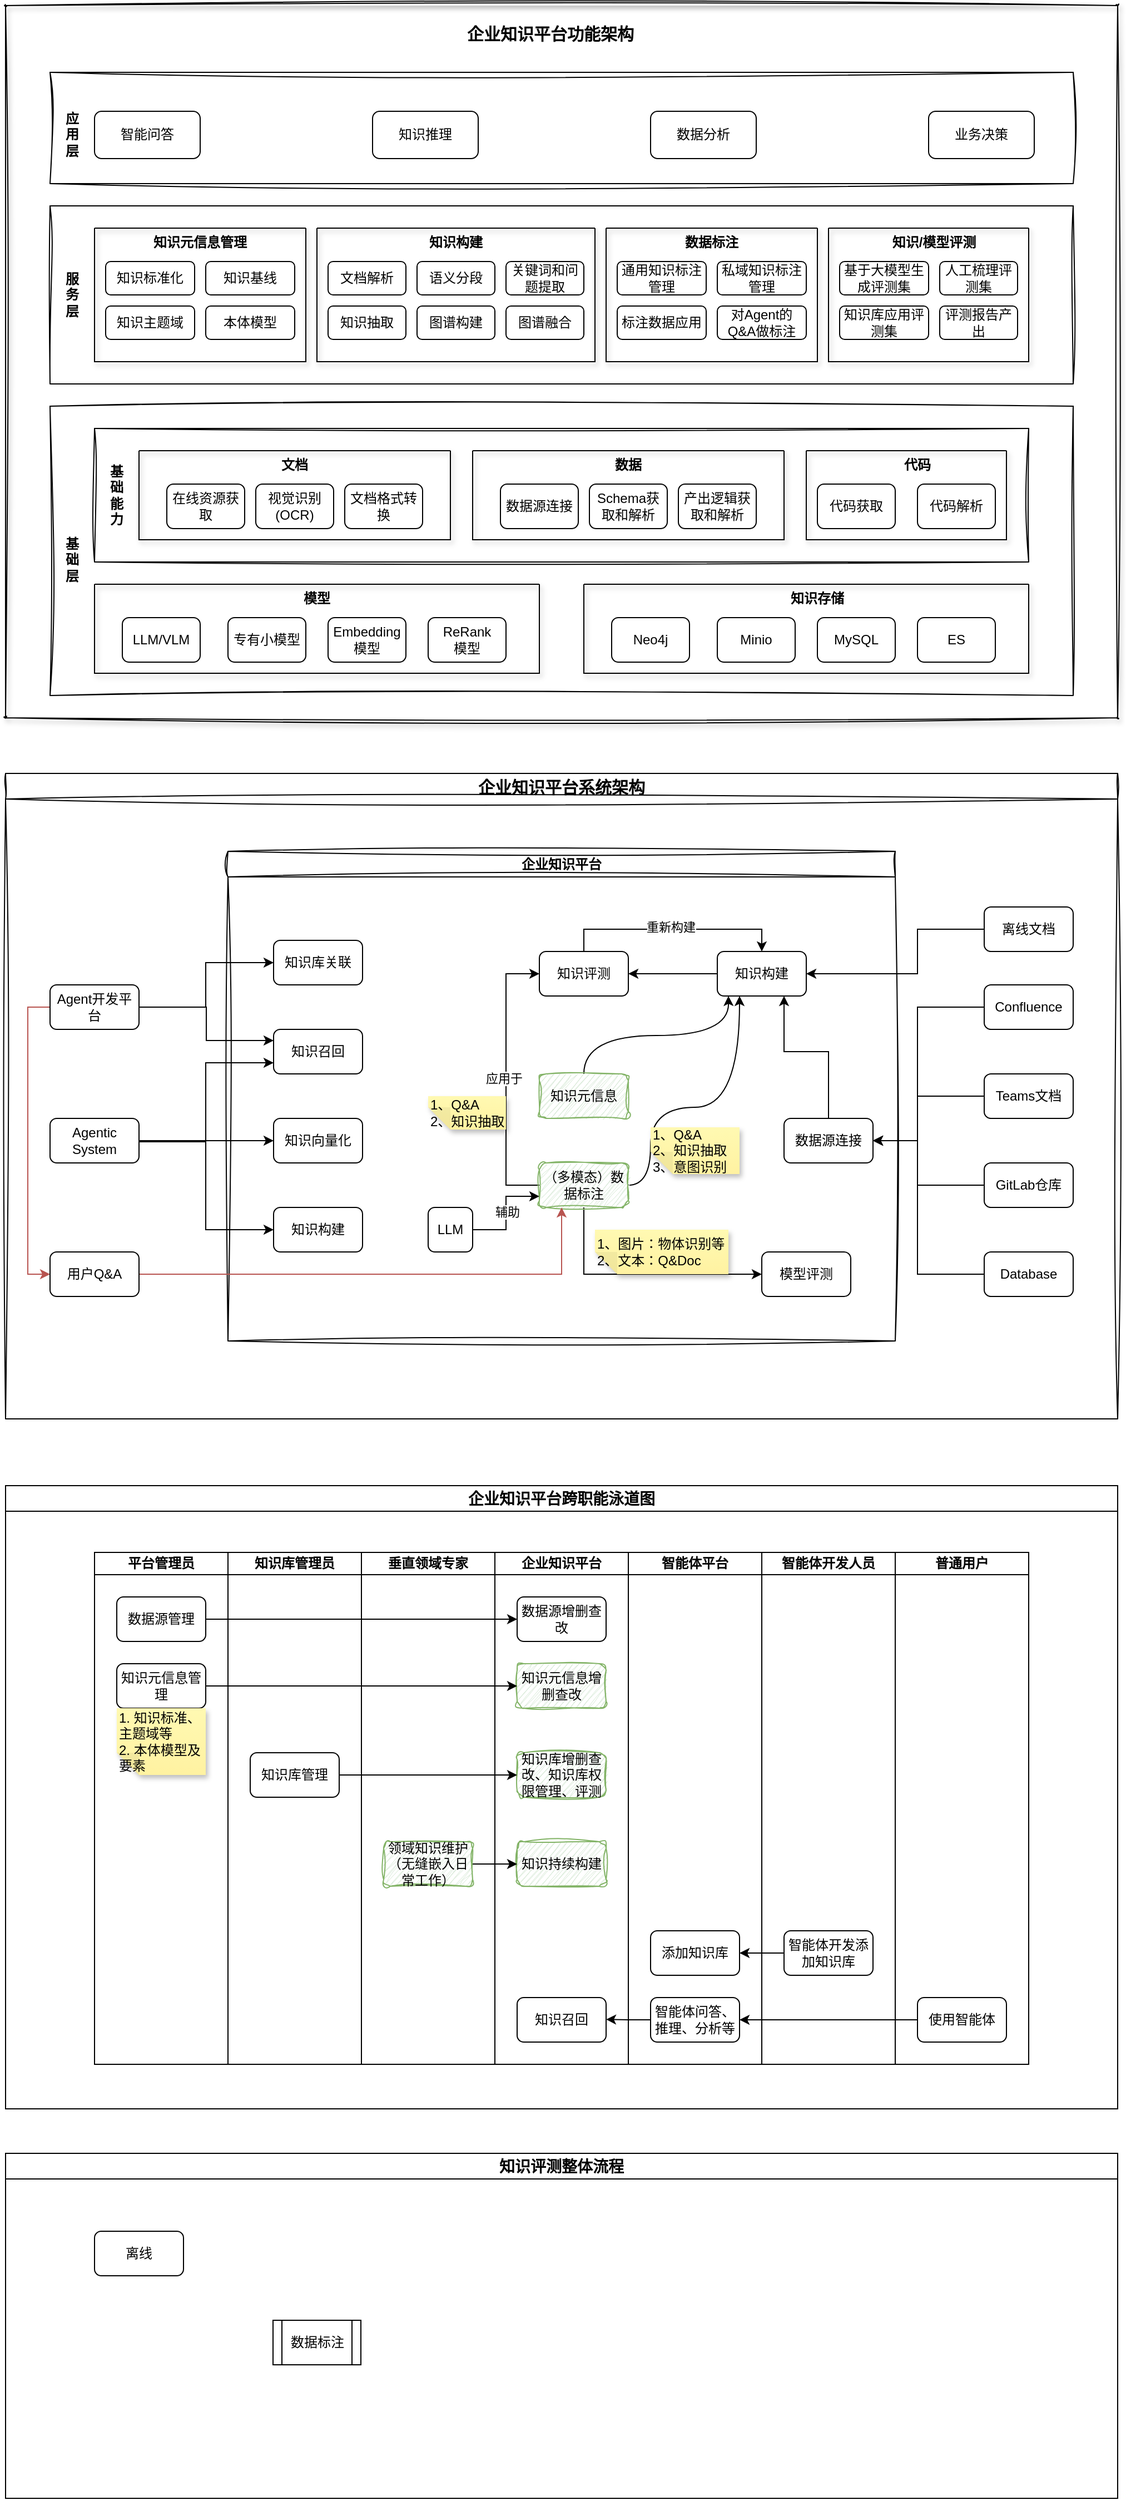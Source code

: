 <mxfile version="27.1.4" pages="2">
  <diagram name="平台整体设计" id="MxCnz9sl3STO58roB_Hc">
    <mxGraphModel dx="1426" dy="743" grid="1" gridSize="10" guides="1" tooltips="1" connect="1" arrows="1" fold="1" page="1" pageScale="1" pageWidth="1654" pageHeight="2336" math="0" shadow="0">
      <root>
        <mxCell id="0" />
        <mxCell id="1" parent="0" />
        <mxCell id="lvNZ2ctILBnJvPrkH7Vi-1" value="" style="swimlane;startSize=0;rounded=1;glass=0;sketch=1;curveFitting=1;jiggle=2;shadow=1;swimlaneLine=1;" parent="1" vertex="1">
          <mxGeometry x="160" y="80" width="1000" height="640" as="geometry">
            <mxRectangle x="160" y="80" width="50" height="40" as="alternateBounds" />
          </mxGeometry>
        </mxCell>
        <mxCell id="lvNZ2ctILBnJvPrkH7Vi-3" value="" style="swimlane;startSize=0;glass=0;shadow=0;sketch=1;curveFitting=1;jiggle=2;" parent="lvNZ2ctILBnJvPrkH7Vi-1" vertex="1">
          <mxGeometry x="40" y="360" width="920" height="260" as="geometry">
            <mxRectangle x="40" y="360" width="50" height="40" as="alternateBounds" />
          </mxGeometry>
        </mxCell>
        <mxCell id="lvNZ2ctILBnJvPrkH7Vi-5" value="" style="swimlane;startSize=0;shadow=1;" parent="lvNZ2ctILBnJvPrkH7Vi-3" vertex="1">
          <mxGeometry x="40" y="160" width="400" height="80" as="geometry" />
        </mxCell>
        <mxCell id="lvNZ2ctILBnJvPrkH7Vi-6" value="LLM/VLM" style="rounded=1;whiteSpace=wrap;html=1;" parent="lvNZ2ctILBnJvPrkH7Vi-5" vertex="1">
          <mxGeometry x="25" y="30" width="70" height="40" as="geometry" />
        </mxCell>
        <mxCell id="lvNZ2ctILBnJvPrkH7Vi-7" value="Embedding模型" style="rounded=1;whiteSpace=wrap;html=1;" parent="lvNZ2ctILBnJvPrkH7Vi-5" vertex="1">
          <mxGeometry x="210" y="30" width="70" height="40" as="geometry" />
        </mxCell>
        <mxCell id="lvNZ2ctILBnJvPrkH7Vi-8" value="ReRank&lt;div&gt;模型&lt;/div&gt;" style="rounded=1;whiteSpace=wrap;html=1;" parent="lvNZ2ctILBnJvPrkH7Vi-5" vertex="1">
          <mxGeometry x="300" y="30" width="70" height="40" as="geometry" />
        </mxCell>
        <mxCell id="lvNZ2ctILBnJvPrkH7Vi-9" value="&lt;b&gt;模型&lt;/b&gt;" style="text;html=1;align=center;verticalAlign=middle;whiteSpace=wrap;rounded=0;" parent="lvNZ2ctILBnJvPrkH7Vi-5" vertex="1">
          <mxGeometry x="185" width="30" height="25" as="geometry" />
        </mxCell>
        <mxCell id="ar-m9gx7rpn5IQMBwHjH-89" value="专有小模型" style="rounded=1;whiteSpace=wrap;html=1;" parent="lvNZ2ctILBnJvPrkH7Vi-5" vertex="1">
          <mxGeometry x="120" y="30" width="70" height="40" as="geometry" />
        </mxCell>
        <mxCell id="lvNZ2ctILBnJvPrkH7Vi-15" value="" style="swimlane;startSize=0;shadow=1;rounded=0;glass=0;swimlaneLine=1;" parent="lvNZ2ctILBnJvPrkH7Vi-3" vertex="1">
          <mxGeometry x="480" y="160" width="400" height="80" as="geometry" />
        </mxCell>
        <mxCell id="lvNZ2ctILBnJvPrkH7Vi-16" value="Neo4j" style="rounded=1;whiteSpace=wrap;html=1;" parent="lvNZ2ctILBnJvPrkH7Vi-15" vertex="1">
          <mxGeometry x="25" y="30" width="70" height="40" as="geometry" />
        </mxCell>
        <mxCell id="lvNZ2ctILBnJvPrkH7Vi-17" value="MySQL" style="rounded=1;whiteSpace=wrap;html=1;" parent="lvNZ2ctILBnJvPrkH7Vi-15" vertex="1">
          <mxGeometry x="210" y="30" width="70" height="40" as="geometry" />
        </mxCell>
        <mxCell id="lvNZ2ctILBnJvPrkH7Vi-18" value="ES" style="rounded=1;whiteSpace=wrap;html=1;" parent="lvNZ2ctILBnJvPrkH7Vi-15" vertex="1">
          <mxGeometry x="300" y="30" width="70" height="40" as="geometry" />
        </mxCell>
        <mxCell id="lvNZ2ctILBnJvPrkH7Vi-19" value="&lt;b&gt;知识存储&lt;/b&gt;" style="text;html=1;align=center;verticalAlign=middle;whiteSpace=wrap;rounded=0;" parent="lvNZ2ctILBnJvPrkH7Vi-15" vertex="1">
          <mxGeometry x="170" width="80" height="25" as="geometry" />
        </mxCell>
        <mxCell id="ar-m9gx7rpn5IQMBwHjH-90" value="Minio" style="rounded=1;whiteSpace=wrap;html=1;" parent="lvNZ2ctILBnJvPrkH7Vi-15" vertex="1">
          <mxGeometry x="120" y="30" width="70" height="40" as="geometry" />
        </mxCell>
        <mxCell id="lvNZ2ctILBnJvPrkH7Vi-20" value="" style="swimlane;startSize=0;sketch=1;curveFitting=1;jiggle=2;" parent="lvNZ2ctILBnJvPrkH7Vi-3" vertex="1">
          <mxGeometry x="40" y="20" width="840" height="120" as="geometry">
            <mxRectangle x="40" y="20" width="50" height="40" as="alternateBounds" />
          </mxGeometry>
        </mxCell>
        <mxCell id="lvNZ2ctILBnJvPrkH7Vi-24" value="&lt;b&gt;基础能力&lt;/b&gt;" style="text;html=1;align=center;verticalAlign=middle;whiteSpace=wrap;rounded=0;" parent="lvNZ2ctILBnJvPrkH7Vi-20" vertex="1">
          <mxGeometry x="10" y="23.75" width="20" height="72.5" as="geometry" />
        </mxCell>
        <mxCell id="lvNZ2ctILBnJvPrkH7Vi-27" value="" style="swimlane;startSize=0;shadow=1;" parent="lvNZ2ctILBnJvPrkH7Vi-20" vertex="1">
          <mxGeometry x="40" y="20" width="280" height="80" as="geometry" />
        </mxCell>
        <mxCell id="lvNZ2ctILBnJvPrkH7Vi-28" value="在线资源获取" style="rounded=1;whiteSpace=wrap;html=1;" parent="lvNZ2ctILBnJvPrkH7Vi-27" vertex="1">
          <mxGeometry x="25" y="30" width="70" height="40" as="geometry" />
        </mxCell>
        <mxCell id="lvNZ2ctILBnJvPrkH7Vi-29" value="视觉识别(OCR)" style="rounded=1;whiteSpace=wrap;html=1;" parent="lvNZ2ctILBnJvPrkH7Vi-27" vertex="1">
          <mxGeometry x="105" y="30" width="70" height="40" as="geometry" />
        </mxCell>
        <mxCell id="lvNZ2ctILBnJvPrkH7Vi-30" value="文档格式转换" style="rounded=1;whiteSpace=wrap;html=1;" parent="lvNZ2ctILBnJvPrkH7Vi-27" vertex="1">
          <mxGeometry x="185" y="30" width="70" height="40" as="geometry" />
        </mxCell>
        <mxCell id="lvNZ2ctILBnJvPrkH7Vi-31" value="&lt;b&gt;文档&lt;/b&gt;" style="text;html=1;align=center;verticalAlign=middle;whiteSpace=wrap;rounded=0;" parent="lvNZ2ctILBnJvPrkH7Vi-27" vertex="1">
          <mxGeometry x="125" width="30" height="25" as="geometry" />
        </mxCell>
        <mxCell id="lvNZ2ctILBnJvPrkH7Vi-32" value="" style="swimlane;startSize=0;shadow=1;" parent="lvNZ2ctILBnJvPrkH7Vi-20" vertex="1">
          <mxGeometry x="340" y="20" width="280" height="80" as="geometry" />
        </mxCell>
        <mxCell id="lvNZ2ctILBnJvPrkH7Vi-33" value="数据源连接" style="rounded=1;whiteSpace=wrap;html=1;" parent="lvNZ2ctILBnJvPrkH7Vi-32" vertex="1">
          <mxGeometry x="25" y="30" width="70" height="40" as="geometry" />
        </mxCell>
        <mxCell id="lvNZ2ctILBnJvPrkH7Vi-34" value="Schema获取和解析" style="rounded=1;whiteSpace=wrap;html=1;" parent="lvNZ2ctILBnJvPrkH7Vi-32" vertex="1">
          <mxGeometry x="105" y="30" width="70" height="40" as="geometry" />
        </mxCell>
        <mxCell id="lvNZ2ctILBnJvPrkH7Vi-35" value="产出逻辑获取和解析" style="rounded=1;whiteSpace=wrap;html=1;" parent="lvNZ2ctILBnJvPrkH7Vi-32" vertex="1">
          <mxGeometry x="185" y="30" width="70" height="40" as="geometry" />
        </mxCell>
        <mxCell id="lvNZ2ctILBnJvPrkH7Vi-36" value="&lt;b&gt;数据&lt;/b&gt;" style="text;html=1;align=center;verticalAlign=middle;whiteSpace=wrap;rounded=0;" parent="lvNZ2ctILBnJvPrkH7Vi-32" vertex="1">
          <mxGeometry x="125" width="30" height="25" as="geometry" />
        </mxCell>
        <mxCell id="lvNZ2ctILBnJvPrkH7Vi-37" value="" style="swimlane;startSize=0;shadow=1;" parent="lvNZ2ctILBnJvPrkH7Vi-20" vertex="1">
          <mxGeometry x="640" y="20" width="180" height="80" as="geometry">
            <mxRectangle x="340" y="110" width="50" height="40" as="alternateBounds" />
          </mxGeometry>
        </mxCell>
        <mxCell id="lvNZ2ctILBnJvPrkH7Vi-38" value="代码获取" style="rounded=1;whiteSpace=wrap;html=1;" parent="lvNZ2ctILBnJvPrkH7Vi-37" vertex="1">
          <mxGeometry x="10" y="30" width="70" height="40" as="geometry" />
        </mxCell>
        <mxCell id="lvNZ2ctILBnJvPrkH7Vi-39" value="代码解析" style="rounded=1;whiteSpace=wrap;html=1;" parent="lvNZ2ctILBnJvPrkH7Vi-37" vertex="1">
          <mxGeometry x="100" y="30" width="70" height="40" as="geometry" />
        </mxCell>
        <mxCell id="lvNZ2ctILBnJvPrkH7Vi-40" value="&lt;b&gt;代码&lt;/b&gt;" style="text;html=1;align=center;verticalAlign=middle;whiteSpace=wrap;rounded=0;" parent="lvNZ2ctILBnJvPrkH7Vi-37" vertex="1">
          <mxGeometry x="70" width="60" height="25" as="geometry" />
        </mxCell>
        <mxCell id="lvNZ2ctILBnJvPrkH7Vi-4" value="&lt;b&gt;基础层&lt;/b&gt;" style="text;html=1;align=center;verticalAlign=middle;whiteSpace=wrap;rounded=0;" parent="lvNZ2ctILBnJvPrkH7Vi-3" vertex="1">
          <mxGeometry x="10" y="120" width="20" height="35" as="geometry" />
        </mxCell>
        <mxCell id="lvNZ2ctILBnJvPrkH7Vi-41" value="" style="swimlane;startSize=0;sketch=1;curveFitting=1;jiggle=2;" parent="lvNZ2ctILBnJvPrkH7Vi-1" vertex="1">
          <mxGeometry x="40" y="180" width="920" height="160" as="geometry" />
        </mxCell>
        <mxCell id="lvNZ2ctILBnJvPrkH7Vi-42" value="&lt;b&gt;服务层&lt;/b&gt;" style="text;html=1;align=center;verticalAlign=middle;whiteSpace=wrap;rounded=0;" parent="lvNZ2ctILBnJvPrkH7Vi-41" vertex="1">
          <mxGeometry x="10" y="62.5" width="20" height="35" as="geometry" />
        </mxCell>
        <mxCell id="lvNZ2ctILBnJvPrkH7Vi-43" value="" style="swimlane;startSize=0;shadow=1;" parent="lvNZ2ctILBnJvPrkH7Vi-41" vertex="1">
          <mxGeometry x="240" y="20" width="250" height="120" as="geometry" />
        </mxCell>
        <mxCell id="lvNZ2ctILBnJvPrkH7Vi-44" value="文档解析" style="rounded=1;whiteSpace=wrap;html=1;" parent="lvNZ2ctILBnJvPrkH7Vi-43" vertex="1">
          <mxGeometry x="10" y="30" width="70" height="30" as="geometry" />
        </mxCell>
        <mxCell id="lvNZ2ctILBnJvPrkH7Vi-45" value="语义分段" style="rounded=1;whiteSpace=wrap;html=1;" parent="lvNZ2ctILBnJvPrkH7Vi-43" vertex="1">
          <mxGeometry x="90" y="30" width="70" height="30" as="geometry" />
        </mxCell>
        <mxCell id="lvNZ2ctILBnJvPrkH7Vi-46" value="关键词和问题提取" style="rounded=1;whiteSpace=wrap;html=1;" parent="lvNZ2ctILBnJvPrkH7Vi-43" vertex="1">
          <mxGeometry x="170" y="30" width="70" height="30" as="geometry" />
        </mxCell>
        <mxCell id="lvNZ2ctILBnJvPrkH7Vi-47" value="&lt;b&gt;知识构建&lt;/b&gt;" style="text;html=1;align=center;verticalAlign=middle;whiteSpace=wrap;rounded=0;" parent="lvNZ2ctILBnJvPrkH7Vi-43" vertex="1">
          <mxGeometry x="95" width="60" height="25" as="geometry" />
        </mxCell>
        <mxCell id="lvNZ2ctILBnJvPrkH7Vi-54" value="图谱构建" style="rounded=1;whiteSpace=wrap;html=1;" parent="lvNZ2ctILBnJvPrkH7Vi-43" vertex="1">
          <mxGeometry x="90" y="70" width="70" height="30" as="geometry" />
        </mxCell>
        <mxCell id="lvNZ2ctILBnJvPrkH7Vi-55" value="图谱融合" style="rounded=1;whiteSpace=wrap;html=1;" parent="lvNZ2ctILBnJvPrkH7Vi-43" vertex="1">
          <mxGeometry x="170" y="70" width="70" height="30" as="geometry" />
        </mxCell>
        <mxCell id="ar-m9gx7rpn5IQMBwHjH-80" value="知识抽取" style="rounded=1;whiteSpace=wrap;html=1;" parent="lvNZ2ctILBnJvPrkH7Vi-43" vertex="1">
          <mxGeometry x="10" y="70" width="70" height="30" as="geometry" />
        </mxCell>
        <mxCell id="lvNZ2ctILBnJvPrkH7Vi-48" value="" style="swimlane;startSize=0;shadow=1;" parent="lvNZ2ctILBnJvPrkH7Vi-41" vertex="1">
          <mxGeometry x="500" y="20" width="190" height="120" as="geometry" />
        </mxCell>
        <mxCell id="lvNZ2ctILBnJvPrkH7Vi-49" value="通用知识标注管理" style="rounded=1;whiteSpace=wrap;html=1;" parent="lvNZ2ctILBnJvPrkH7Vi-48" vertex="1">
          <mxGeometry x="10" y="30" width="80" height="30" as="geometry" />
        </mxCell>
        <mxCell id="lvNZ2ctILBnJvPrkH7Vi-51" value="私域知识标注管理" style="rounded=1;whiteSpace=wrap;html=1;" parent="lvNZ2ctILBnJvPrkH7Vi-48" vertex="1">
          <mxGeometry x="100" y="30" width="80" height="30" as="geometry" />
        </mxCell>
        <mxCell id="lvNZ2ctILBnJvPrkH7Vi-52" value="&lt;b&gt;数据标注&lt;/b&gt;" style="text;html=1;align=center;verticalAlign=middle;whiteSpace=wrap;rounded=0;" parent="lvNZ2ctILBnJvPrkH7Vi-48" vertex="1">
          <mxGeometry x="65" width="60" height="25" as="geometry" />
        </mxCell>
        <mxCell id="lvNZ2ctILBnJvPrkH7Vi-57" value="标注数据应用" style="rounded=1;whiteSpace=wrap;html=1;" parent="lvNZ2ctILBnJvPrkH7Vi-48" vertex="1">
          <mxGeometry x="10" y="70" width="80" height="30" as="geometry" />
        </mxCell>
        <mxCell id="lvNZ2ctILBnJvPrkH7Vi-58" value="对Agent的Q&amp;amp;A做标注" style="rounded=1;whiteSpace=wrap;html=1;" parent="lvNZ2ctILBnJvPrkH7Vi-48" vertex="1">
          <mxGeometry x="100" y="70" width="80" height="30" as="geometry" />
        </mxCell>
        <mxCell id="ar-m9gx7rpn5IQMBwHjH-81" value="" style="swimlane;startSize=0;shadow=1;" parent="lvNZ2ctILBnJvPrkH7Vi-41" vertex="1">
          <mxGeometry x="40" y="20" width="190" height="120" as="geometry" />
        </mxCell>
        <mxCell id="ar-m9gx7rpn5IQMBwHjH-83" value="知识基线" style="rounded=1;whiteSpace=wrap;html=1;" parent="ar-m9gx7rpn5IQMBwHjH-81" vertex="1">
          <mxGeometry x="100" y="30" width="80" height="30" as="geometry" />
        </mxCell>
        <mxCell id="ar-m9gx7rpn5IQMBwHjH-84" value="&lt;b&gt;知识元信息管理&lt;/b&gt;" style="text;html=1;align=center;verticalAlign=middle;whiteSpace=wrap;rounded=0;" parent="ar-m9gx7rpn5IQMBwHjH-81" vertex="1">
          <mxGeometry x="50" width="90" height="25" as="geometry" />
        </mxCell>
        <mxCell id="ar-m9gx7rpn5IQMBwHjH-86" value="本体模型" style="rounded=1;whiteSpace=wrap;html=1;" parent="ar-m9gx7rpn5IQMBwHjH-81" vertex="1">
          <mxGeometry x="100" y="70" width="80" height="30" as="geometry" />
        </mxCell>
        <mxCell id="ar-m9gx7rpn5IQMBwHjH-87" value="知识标准化" style="rounded=1;whiteSpace=wrap;html=1;" parent="ar-m9gx7rpn5IQMBwHjH-81" vertex="1">
          <mxGeometry x="10" y="30" width="80" height="30" as="geometry" />
        </mxCell>
        <mxCell id="lvNZ2ctILBnJvPrkH7Vi-53" value="知识主题域" style="rounded=1;whiteSpace=wrap;html=1;" parent="ar-m9gx7rpn5IQMBwHjH-81" vertex="1">
          <mxGeometry x="10" y="70" width="80" height="30" as="geometry" />
        </mxCell>
        <mxCell id="iHmT4MNTmdxtMqvMcUac-1" value="" style="swimlane;startSize=0;shadow=1;" parent="lvNZ2ctILBnJvPrkH7Vi-41" vertex="1">
          <mxGeometry x="700" y="20" width="180" height="120" as="geometry" />
        </mxCell>
        <mxCell id="iHmT4MNTmdxtMqvMcUac-2" value="基于大模型生成评测集" style="rounded=1;whiteSpace=wrap;html=1;" parent="iHmT4MNTmdxtMqvMcUac-1" vertex="1">
          <mxGeometry x="10" y="30" width="80" height="30" as="geometry" />
        </mxCell>
        <mxCell id="iHmT4MNTmdxtMqvMcUac-3" value="人工梳理评测集" style="rounded=1;whiteSpace=wrap;html=1;" parent="iHmT4MNTmdxtMqvMcUac-1" vertex="1">
          <mxGeometry x="100" y="30" width="70" height="30" as="geometry" />
        </mxCell>
        <mxCell id="iHmT4MNTmdxtMqvMcUac-4" value="&lt;b&gt;知识/模型评测&lt;/b&gt;" style="text;html=1;align=center;verticalAlign=middle;whiteSpace=wrap;rounded=0;" parent="iHmT4MNTmdxtMqvMcUac-1" vertex="1">
          <mxGeometry x="50" width="90" height="25" as="geometry" />
        </mxCell>
        <mxCell id="iHmT4MNTmdxtMqvMcUac-5" value="知识库应用评测集" style="rounded=1;whiteSpace=wrap;html=1;" parent="iHmT4MNTmdxtMqvMcUac-1" vertex="1">
          <mxGeometry x="10" y="70" width="80" height="30" as="geometry" />
        </mxCell>
        <mxCell id="iHmT4MNTmdxtMqvMcUac-6" value="评测报告产出" style="rounded=1;whiteSpace=wrap;html=1;" parent="iHmT4MNTmdxtMqvMcUac-1" vertex="1">
          <mxGeometry x="100" y="70" width="70" height="30" as="geometry" />
        </mxCell>
        <mxCell id="lvNZ2ctILBnJvPrkH7Vi-59" value="" style="swimlane;startSize=0;sketch=1;curveFitting=1;jiggle=2;" parent="lvNZ2ctILBnJvPrkH7Vi-1" vertex="1">
          <mxGeometry x="40" y="60" width="920" height="100" as="geometry">
            <mxRectangle x="40" y="60" width="50" height="40" as="alternateBounds" />
          </mxGeometry>
        </mxCell>
        <mxCell id="lvNZ2ctILBnJvPrkH7Vi-60" value="&lt;b&gt;应用层&lt;/b&gt;" style="text;html=1;align=center;verticalAlign=middle;whiteSpace=wrap;rounded=0;" parent="lvNZ2ctILBnJvPrkH7Vi-59" vertex="1">
          <mxGeometry x="10" y="38.75" width="20" height="35" as="geometry" />
        </mxCell>
        <mxCell id="lvNZ2ctILBnJvPrkH7Vi-62" value="智能问答" style="rounded=1;whiteSpace=wrap;html=1;" parent="lvNZ2ctILBnJvPrkH7Vi-59" vertex="1">
          <mxGeometry x="40" y="35" width="95" height="42.5" as="geometry" />
        </mxCell>
        <mxCell id="lvNZ2ctILBnJvPrkH7Vi-63" value="知识推理" style="rounded=1;whiteSpace=wrap;html=1;" parent="lvNZ2ctILBnJvPrkH7Vi-59" vertex="1">
          <mxGeometry x="290" y="35" width="95" height="42.5" as="geometry" />
        </mxCell>
        <mxCell id="lvNZ2ctILBnJvPrkH7Vi-64" value="业务决策" style="rounded=1;whiteSpace=wrap;html=1;" parent="lvNZ2ctILBnJvPrkH7Vi-59" vertex="1">
          <mxGeometry x="790" y="35" width="95" height="42.5" as="geometry" />
        </mxCell>
        <mxCell id="ar-m9gx7rpn5IQMBwHjH-91" value="数据分析" style="rounded=1;whiteSpace=wrap;html=1;" parent="lvNZ2ctILBnJvPrkH7Vi-59" vertex="1">
          <mxGeometry x="540" y="35" width="95" height="42.5" as="geometry" />
        </mxCell>
        <mxCell id="lvNZ2ctILBnJvPrkH7Vi-61" value="企业知识平台功能架构" style="text;html=1;align=center;verticalAlign=middle;whiteSpace=wrap;rounded=0;fontStyle=1;fontSize=15;" parent="lvNZ2ctILBnJvPrkH7Vi-1" vertex="1">
          <mxGeometry x="400" y="10" width="180" height="30" as="geometry" />
        </mxCell>
        <mxCell id="ar-m9gx7rpn5IQMBwHjH-1" value="&lt;font style=&quot;font-size: 15px;&quot;&gt;企业知识平台系统架构&lt;/font&gt;" style="swimlane;whiteSpace=wrap;html=1;shadow=0;sketch=1;curveFitting=1;jiggle=2;" parent="1" vertex="1">
          <mxGeometry x="160" y="770" width="1000" height="580" as="geometry">
            <mxRectangle x="160" y="820" width="140" height="30" as="alternateBounds" />
          </mxGeometry>
        </mxCell>
        <mxCell id="ar-m9gx7rpn5IQMBwHjH-3" value="企业知识平台" style="swimlane;whiteSpace=wrap;html=1;sketch=1;curveFitting=1;jiggle=2;" parent="ar-m9gx7rpn5IQMBwHjH-1" vertex="1">
          <mxGeometry x="200" y="70" width="600" height="440" as="geometry" />
        </mxCell>
        <mxCell id="ar-m9gx7rpn5IQMBwHjH-27" style="edgeStyle=orthogonalEdgeStyle;rounded=0;orthogonalLoop=1;jettySize=auto;html=1;exitX=0.5;exitY=0;exitDx=0;exitDy=0;entryX=0.75;entryY=1;entryDx=0;entryDy=0;" parent="ar-m9gx7rpn5IQMBwHjH-3" source="ar-m9gx7rpn5IQMBwHjH-17" edge="1" target="ar-m9gx7rpn5IQMBwHjH-36">
          <mxGeometry relative="1" as="geometry">
            <mxPoint x="480" y="130" as="targetPoint" />
            <Array as="points">
              <mxPoint x="540" y="180" />
              <mxPoint x="500" y="180" />
            </Array>
          </mxGeometry>
        </mxCell>
        <mxCell id="ar-m9gx7rpn5IQMBwHjH-17" value="数据源连接" style="rounded=1;whiteSpace=wrap;html=1;" parent="ar-m9gx7rpn5IQMBwHjH-3" vertex="1">
          <mxGeometry x="500" y="240" width="80" height="40" as="geometry" />
        </mxCell>
        <mxCell id="ar-m9gx7rpn5IQMBwHjH-30" style="edgeStyle=orthogonalEdgeStyle;rounded=0;orthogonalLoop=1;jettySize=auto;html=1;exitX=0;exitY=0.5;exitDx=0;exitDy=0;entryX=1;entryY=0.5;entryDx=0;entryDy=0;" parent="ar-m9gx7rpn5IQMBwHjH-3" edge="1">
          <mxGeometry relative="1" as="geometry">
            <mxPoint x="440" y="110" as="sourcePoint" />
            <mxPoint x="360" y="110" as="targetPoint" />
          </mxGeometry>
        </mxCell>
        <mxCell id="ar-m9gx7rpn5IQMBwHjH-35" value="知识召回" style="rounded=1;whiteSpace=wrap;html=1;" parent="ar-m9gx7rpn5IQMBwHjH-3" vertex="1">
          <mxGeometry x="41" y="160" width="80" height="40" as="geometry" />
        </mxCell>
        <mxCell id="ar-m9gx7rpn5IQMBwHjH-36" value="知识构建" style="rounded=1;whiteSpace=wrap;html=1;" parent="ar-m9gx7rpn5IQMBwHjH-3" vertex="1">
          <mxGeometry x="440" y="90" width="80" height="40" as="geometry" />
        </mxCell>
        <mxCell id="ar-m9gx7rpn5IQMBwHjH-38" style="edgeStyle=orthogonalEdgeStyle;rounded=0;orthogonalLoop=1;jettySize=auto;html=1;exitX=0.5;exitY=0;exitDx=0;exitDy=0;entryX=0.5;entryY=0;entryDx=0;entryDy=0;" parent="ar-m9gx7rpn5IQMBwHjH-3" source="ar-m9gx7rpn5IQMBwHjH-37" target="ar-m9gx7rpn5IQMBwHjH-36" edge="1">
          <mxGeometry relative="1" as="geometry" />
        </mxCell>
        <mxCell id="ar-m9gx7rpn5IQMBwHjH-39" value="重新构建" style="edgeLabel;html=1;align=center;verticalAlign=middle;resizable=0;points=[];" parent="ar-m9gx7rpn5IQMBwHjH-38" vertex="1" connectable="0">
          <mxGeometry x="-0.018" y="2" relative="1" as="geometry">
            <mxPoint as="offset" />
          </mxGeometry>
        </mxCell>
        <mxCell id="ar-m9gx7rpn5IQMBwHjH-37" value="知识评测" style="rounded=1;whiteSpace=wrap;html=1;" parent="ar-m9gx7rpn5IQMBwHjH-3" vertex="1">
          <mxGeometry x="280" y="90" width="80" height="40" as="geometry" />
        </mxCell>
        <mxCell id="ar-m9gx7rpn5IQMBwHjH-94" style="edgeStyle=orthogonalEdgeStyle;rounded=0;orthogonalLoop=1;jettySize=auto;html=1;exitX=0.5;exitY=0;exitDx=0;exitDy=0;curved=1;" parent="ar-m9gx7rpn5IQMBwHjH-3" source="ar-m9gx7rpn5IQMBwHjH-42" edge="1">
          <mxGeometry relative="1" as="geometry">
            <mxPoint x="450" y="130" as="targetPoint" />
          </mxGeometry>
        </mxCell>
        <mxCell id="ar-m9gx7rpn5IQMBwHjH-42" value="知识元信息" style="rounded=1;whiteSpace=wrap;html=1;sketch=1;curveFitting=1;jiggle=2;fillColor=#d5e8d4;strokeColor=#82b366;" parent="ar-m9gx7rpn5IQMBwHjH-3" vertex="1">
          <mxGeometry x="280" y="200" width="80" height="40" as="geometry" />
        </mxCell>
        <mxCell id="ar-m9gx7rpn5IQMBwHjH-44" value="知识向量化" style="rounded=1;whiteSpace=wrap;html=1;" parent="ar-m9gx7rpn5IQMBwHjH-3" vertex="1">
          <mxGeometry x="41" y="240" width="80" height="40" as="geometry" />
        </mxCell>
        <mxCell id="ar-m9gx7rpn5IQMBwHjH-46" value="知识构建" style="rounded=1;whiteSpace=wrap;html=1;" parent="ar-m9gx7rpn5IQMBwHjH-3" vertex="1">
          <mxGeometry x="41" y="320" width="80" height="40" as="geometry" />
        </mxCell>
        <mxCell id="5J_GvMUl2p0bofh7GbKg-2" style="edgeStyle=orthogonalEdgeStyle;rounded=0;orthogonalLoop=1;jettySize=auto;html=1;exitX=1;exitY=0.5;exitDx=0;exitDy=0;entryX=0.25;entryY=1;entryDx=0;entryDy=0;curved=1;" parent="ar-m9gx7rpn5IQMBwHjH-3" source="5J_GvMUl2p0bofh7GbKg-1" target="ar-m9gx7rpn5IQMBwHjH-36" edge="1">
          <mxGeometry relative="1" as="geometry">
            <Array as="points">
              <mxPoint x="380" y="300" />
              <mxPoint x="380" y="230" />
              <mxPoint x="460" y="230" />
            </Array>
          </mxGeometry>
        </mxCell>
        <mxCell id="TxTveAiJwsZzxtCGFri4-1" style="edgeStyle=orthogonalEdgeStyle;rounded=0;orthogonalLoop=1;jettySize=auto;html=1;exitX=0;exitY=0.5;exitDx=0;exitDy=0;entryX=0;entryY=0.5;entryDx=0;entryDy=0;" parent="ar-m9gx7rpn5IQMBwHjH-3" source="5J_GvMUl2p0bofh7GbKg-1" target="ar-m9gx7rpn5IQMBwHjH-37" edge="1">
          <mxGeometry relative="1" as="geometry">
            <Array as="points">
              <mxPoint x="250" y="300" />
              <mxPoint x="250" y="110" />
            </Array>
          </mxGeometry>
        </mxCell>
        <mxCell id="TxTveAiJwsZzxtCGFri4-2" value="应用于" style="edgeLabel;html=1;align=center;verticalAlign=middle;resizable=0;points=[];" parent="TxTveAiJwsZzxtCGFri4-1" vertex="1" connectable="0">
          <mxGeometry x="0.007" y="2" relative="1" as="geometry">
            <mxPoint as="offset" />
          </mxGeometry>
        </mxCell>
        <mxCell id="jrtmvengmc5xM2koY1hk-7" style="edgeStyle=orthogonalEdgeStyle;rounded=0;orthogonalLoop=1;jettySize=auto;html=1;exitX=0.5;exitY=1;exitDx=0;exitDy=0;entryX=0;entryY=0.5;entryDx=0;entryDy=0;" edge="1" parent="ar-m9gx7rpn5IQMBwHjH-3" source="5J_GvMUl2p0bofh7GbKg-1" target="jrtmvengmc5xM2koY1hk-6">
          <mxGeometry relative="1" as="geometry" />
        </mxCell>
        <mxCell id="5J_GvMUl2p0bofh7GbKg-1" value="（多模态）数据标注" style="rounded=1;whiteSpace=wrap;html=1;sketch=1;curveFitting=1;jiggle=2;fillColor=#d5e8d4;strokeColor=#82b366;" parent="ar-m9gx7rpn5IQMBwHjH-3" vertex="1">
          <mxGeometry x="280" y="280" width="80" height="40" as="geometry" />
        </mxCell>
        <mxCell id="jrtmvengmc5xM2koY1hk-4" value="1、Q&amp;amp;A&lt;div&gt;2、知识抽取&lt;/div&gt;&lt;div&gt;3、意图识别&lt;/div&gt;" style="shape=note;whiteSpace=wrap;html=1;backgroundOutline=1;fontColor=#000000;darkOpacity=0.05;fillColor=#FFF9B2;strokeColor=none;fillStyle=solid;direction=west;gradientDirection=north;gradientColor=#FFF2A1;shadow=1;size=20;pointerEvents=1;align=left;" vertex="1" parent="ar-m9gx7rpn5IQMBwHjH-3">
          <mxGeometry x="380" y="248" width="80" height="42" as="geometry" />
        </mxCell>
        <mxCell id="jrtmvengmc5xM2koY1hk-5" value="1、Q&amp;amp;A&lt;div&gt;2、知识抽取&lt;/div&gt;" style="shape=note;whiteSpace=wrap;html=1;backgroundOutline=1;fontColor=#000000;darkOpacity=0.05;fillColor=#FFF9B2;strokeColor=none;fillStyle=solid;direction=west;gradientDirection=north;gradientColor=#FFF2A1;shadow=1;size=20;pointerEvents=1;align=left;" vertex="1" parent="ar-m9gx7rpn5IQMBwHjH-3">
          <mxGeometry x="180" y="220" width="70" height="30" as="geometry" />
        </mxCell>
        <mxCell id="jrtmvengmc5xM2koY1hk-6" value="模型评测" style="rounded=1;whiteSpace=wrap;html=1;" vertex="1" parent="ar-m9gx7rpn5IQMBwHjH-3">
          <mxGeometry x="480" y="360" width="80" height="40" as="geometry" />
        </mxCell>
        <mxCell id="jrtmvengmc5xM2koY1hk-9" value="1、图片：物体识别等&lt;div&gt;2、文本：Q&amp;amp;Doc&lt;/div&gt;" style="shape=note;whiteSpace=wrap;html=1;backgroundOutline=1;fontColor=#000000;darkOpacity=0.05;fillColor=#FFF9B2;strokeColor=none;fillStyle=solid;direction=west;gradientDirection=north;gradientColor=#FFF2A1;shadow=1;size=20;pointerEvents=1;align=left;" vertex="1" parent="ar-m9gx7rpn5IQMBwHjH-3">
          <mxGeometry x="330" y="340" width="120" height="40" as="geometry" />
        </mxCell>
        <mxCell id="Besnls4MHzHXvKcK8H8U-6" style="edgeStyle=orthogonalEdgeStyle;rounded=0;orthogonalLoop=1;jettySize=auto;html=1;exitX=1;exitY=0.5;exitDx=0;exitDy=0;entryX=0;entryY=0.75;entryDx=0;entryDy=0;" edge="1" parent="ar-m9gx7rpn5IQMBwHjH-3" source="Besnls4MHzHXvKcK8H8U-5" target="5J_GvMUl2p0bofh7GbKg-1">
          <mxGeometry relative="1" as="geometry" />
        </mxCell>
        <mxCell id="Besnls4MHzHXvKcK8H8U-7" value="辅助" style="edgeLabel;html=1;align=center;verticalAlign=middle;resizable=0;points=[];" vertex="1" connectable="0" parent="Besnls4MHzHXvKcK8H8U-6">
          <mxGeometry x="0.029" y="-1" relative="1" as="geometry">
            <mxPoint as="offset" />
          </mxGeometry>
        </mxCell>
        <mxCell id="Besnls4MHzHXvKcK8H8U-5" value="LLM" style="rounded=1;whiteSpace=wrap;html=1;" vertex="1" parent="ar-m9gx7rpn5IQMBwHjH-3">
          <mxGeometry x="180" y="320" width="40" height="40" as="geometry" />
        </mxCell>
        <mxCell id="ar-m9gx7rpn5IQMBwHjH-34" style="edgeStyle=orthogonalEdgeStyle;rounded=0;orthogonalLoop=1;jettySize=auto;html=1;exitX=1;exitY=0.5;exitDx=0;exitDy=0;entryX=0;entryY=0.5;entryDx=0;entryDy=0;" parent="ar-m9gx7rpn5IQMBwHjH-1" source="ar-m9gx7rpn5IQMBwHjH-4" target="ar-m9gx7rpn5IQMBwHjH-33" edge="1">
          <mxGeometry relative="1" as="geometry">
            <Array as="points">
              <mxPoint x="180" y="210" />
              <mxPoint x="180" y="170" />
            </Array>
          </mxGeometry>
        </mxCell>
        <mxCell id="ar-m9gx7rpn5IQMBwHjH-47" style="edgeStyle=orthogonalEdgeStyle;rounded=0;orthogonalLoop=1;jettySize=auto;html=1;exitX=1;exitY=0.5;exitDx=0;exitDy=0;" parent="ar-m9gx7rpn5IQMBwHjH-1" source="ar-m9gx7rpn5IQMBwHjH-11" target="ar-m9gx7rpn5IQMBwHjH-44" edge="1">
          <mxGeometry relative="1" as="geometry" />
        </mxCell>
        <mxCell id="ar-m9gx7rpn5IQMBwHjH-48" style="edgeStyle=orthogonalEdgeStyle;rounded=0;orthogonalLoop=1;jettySize=auto;html=1;entryX=0;entryY=0.5;entryDx=0;entryDy=0;" parent="ar-m9gx7rpn5IQMBwHjH-1" target="ar-m9gx7rpn5IQMBwHjH-46" edge="1">
          <mxGeometry relative="1" as="geometry">
            <mxPoint x="120" y="330" as="sourcePoint" />
            <Array as="points">
              <mxPoint x="120" y="331" />
              <mxPoint x="180" y="331" />
              <mxPoint x="180" y="410" />
            </Array>
          </mxGeometry>
        </mxCell>
        <mxCell id="ar-m9gx7rpn5IQMBwHjH-49" style="edgeStyle=orthogonalEdgeStyle;rounded=0;orthogonalLoop=1;jettySize=auto;html=1;exitX=1;exitY=0.5;exitDx=0;exitDy=0;entryX=0;entryY=0.75;entryDx=0;entryDy=0;" parent="ar-m9gx7rpn5IQMBwHjH-1" source="ar-m9gx7rpn5IQMBwHjH-11" target="ar-m9gx7rpn5IQMBwHjH-35" edge="1">
          <mxGeometry relative="1" as="geometry">
            <Array as="points">
              <mxPoint x="180" y="330" />
              <mxPoint x="180" y="260" />
            </Array>
          </mxGeometry>
        </mxCell>
        <mxCell id="ar-m9gx7rpn5IQMBwHjH-11" value="Agentic System" style="rounded=1;whiteSpace=wrap;html=1;" parent="ar-m9gx7rpn5IQMBwHjH-1" vertex="1">
          <mxGeometry x="40" y="310" width="80" height="40" as="geometry" />
        </mxCell>
        <mxCell id="ar-m9gx7rpn5IQMBwHjH-19" style="edgeStyle=orthogonalEdgeStyle;rounded=0;orthogonalLoop=1;jettySize=auto;html=1;exitX=0;exitY=0.5;exitDx=0;exitDy=0;entryX=1;entryY=0.5;entryDx=0;entryDy=0;" parent="ar-m9gx7rpn5IQMBwHjH-1" source="ar-m9gx7rpn5IQMBwHjH-12" target="ar-m9gx7rpn5IQMBwHjH-17" edge="1">
          <mxGeometry relative="1" as="geometry">
            <Array as="points">
              <mxPoint x="820" y="210" />
              <mxPoint x="820" y="330" />
            </Array>
          </mxGeometry>
        </mxCell>
        <mxCell id="ar-m9gx7rpn5IQMBwHjH-12" value="Confluence" style="rounded=1;whiteSpace=wrap;html=1;" parent="ar-m9gx7rpn5IQMBwHjH-1" vertex="1">
          <mxGeometry x="880" y="190" width="80" height="40" as="geometry" />
        </mxCell>
        <mxCell id="ar-m9gx7rpn5IQMBwHjH-20" style="edgeStyle=orthogonalEdgeStyle;rounded=0;orthogonalLoop=1;jettySize=auto;html=1;exitX=0;exitY=0.5;exitDx=0;exitDy=0;entryX=1;entryY=0.5;entryDx=0;entryDy=0;" parent="ar-m9gx7rpn5IQMBwHjH-1" source="ar-m9gx7rpn5IQMBwHjH-13" target="ar-m9gx7rpn5IQMBwHjH-17" edge="1">
          <mxGeometry relative="1" as="geometry">
            <Array as="points">
              <mxPoint x="820" y="290" />
              <mxPoint x="820" y="330" />
            </Array>
          </mxGeometry>
        </mxCell>
        <mxCell id="ar-m9gx7rpn5IQMBwHjH-13" value="Teams文档" style="rounded=1;whiteSpace=wrap;html=1;" parent="ar-m9gx7rpn5IQMBwHjH-1" vertex="1">
          <mxGeometry x="880" y="270" width="80" height="40" as="geometry" />
        </mxCell>
        <mxCell id="ar-m9gx7rpn5IQMBwHjH-21" style="edgeStyle=orthogonalEdgeStyle;rounded=0;orthogonalLoop=1;jettySize=auto;html=1;exitX=0;exitY=0.5;exitDx=0;exitDy=0;entryX=1;entryY=0.5;entryDx=0;entryDy=0;" parent="ar-m9gx7rpn5IQMBwHjH-1" source="ar-m9gx7rpn5IQMBwHjH-14" target="ar-m9gx7rpn5IQMBwHjH-17" edge="1">
          <mxGeometry relative="1" as="geometry">
            <Array as="points">
              <mxPoint x="820" y="370" />
              <mxPoint x="820" y="330" />
            </Array>
          </mxGeometry>
        </mxCell>
        <mxCell id="ar-m9gx7rpn5IQMBwHjH-14" value="GitLab仓库" style="rounded=1;whiteSpace=wrap;html=1;" parent="ar-m9gx7rpn5IQMBwHjH-1" vertex="1">
          <mxGeometry x="880" y="350" width="80" height="40" as="geometry" />
        </mxCell>
        <mxCell id="ar-m9gx7rpn5IQMBwHjH-25" style="edgeStyle=orthogonalEdgeStyle;rounded=0;orthogonalLoop=1;jettySize=auto;html=1;exitX=0;exitY=0.5;exitDx=0;exitDy=0;entryX=1;entryY=0.5;entryDx=0;entryDy=0;" parent="ar-m9gx7rpn5IQMBwHjH-1" source="ar-m9gx7rpn5IQMBwHjH-15" edge="1">
          <mxGeometry relative="1" as="geometry">
            <mxPoint x="720" y="180" as="targetPoint" />
            <Array as="points">
              <mxPoint x="820" y="140" />
              <mxPoint x="820" y="180" />
            </Array>
          </mxGeometry>
        </mxCell>
        <mxCell id="ar-m9gx7rpn5IQMBwHjH-15" value="离线文档" style="rounded=1;whiteSpace=wrap;html=1;" parent="ar-m9gx7rpn5IQMBwHjH-1" vertex="1">
          <mxGeometry x="880" y="120" width="80" height="40" as="geometry" />
        </mxCell>
        <mxCell id="ar-m9gx7rpn5IQMBwHjH-23" style="edgeStyle=orthogonalEdgeStyle;rounded=0;orthogonalLoop=1;jettySize=auto;html=1;exitX=0;exitY=0.5;exitDx=0;exitDy=0;entryX=1;entryY=0.5;entryDx=0;entryDy=0;" parent="ar-m9gx7rpn5IQMBwHjH-1" source="ar-m9gx7rpn5IQMBwHjH-18" target="ar-m9gx7rpn5IQMBwHjH-17" edge="1">
          <mxGeometry relative="1" as="geometry">
            <Array as="points">
              <mxPoint x="820" y="450" />
              <mxPoint x="820" y="330" />
            </Array>
          </mxGeometry>
        </mxCell>
        <mxCell id="ar-m9gx7rpn5IQMBwHjH-18" value="Database" style="rounded=1;whiteSpace=wrap;html=1;" parent="ar-m9gx7rpn5IQMBwHjH-1" vertex="1">
          <mxGeometry x="880" y="430" width="80" height="40" as="geometry" />
        </mxCell>
        <mxCell id="jrtmvengmc5xM2koY1hk-8" style="edgeStyle=orthogonalEdgeStyle;rounded=0;orthogonalLoop=1;jettySize=auto;html=1;exitX=1;exitY=0.5;exitDx=0;exitDy=0;entryX=0;entryY=0.25;entryDx=0;entryDy=0;" edge="1" parent="ar-m9gx7rpn5IQMBwHjH-1" source="ar-m9gx7rpn5IQMBwHjH-4" target="ar-m9gx7rpn5IQMBwHjH-35">
          <mxGeometry relative="1" as="geometry" />
        </mxCell>
        <mxCell id="jrtmvengmc5xM2koY1hk-11" style="edgeStyle=orthogonalEdgeStyle;rounded=0;orthogonalLoop=1;jettySize=auto;html=1;exitX=0;exitY=0.5;exitDx=0;exitDy=0;entryX=0;entryY=0.5;entryDx=0;entryDy=0;fillColor=#f8cecc;strokeColor=#b85450;" edge="1" parent="ar-m9gx7rpn5IQMBwHjH-1" source="ar-m9gx7rpn5IQMBwHjH-4" target="jrtmvengmc5xM2koY1hk-10">
          <mxGeometry relative="1" as="geometry" />
        </mxCell>
        <mxCell id="ar-m9gx7rpn5IQMBwHjH-4" value="Agent开发平台" style="rounded=1;whiteSpace=wrap;html=1;" parent="ar-m9gx7rpn5IQMBwHjH-1" vertex="1">
          <mxGeometry x="40" y="190" width="80" height="40" as="geometry" />
        </mxCell>
        <mxCell id="ar-m9gx7rpn5IQMBwHjH-33" value="知识库关联" style="rounded=1;whiteSpace=wrap;html=1;" parent="ar-m9gx7rpn5IQMBwHjH-1" vertex="1">
          <mxGeometry x="241" y="150" width="80" height="40" as="geometry" />
        </mxCell>
        <mxCell id="jrtmvengmc5xM2koY1hk-12" style="edgeStyle=orthogonalEdgeStyle;rounded=0;orthogonalLoop=1;jettySize=auto;html=1;exitX=1;exitY=0.5;exitDx=0;exitDy=0;entryX=0.25;entryY=1;entryDx=0;entryDy=0;fillColor=#f8cecc;strokeColor=#b85450;" edge="1" parent="ar-m9gx7rpn5IQMBwHjH-1" source="jrtmvengmc5xM2koY1hk-10" target="5J_GvMUl2p0bofh7GbKg-1">
          <mxGeometry relative="1" as="geometry" />
        </mxCell>
        <mxCell id="jrtmvengmc5xM2koY1hk-10" value="用户Q&amp;amp;A" style="rounded=1;whiteSpace=wrap;html=1;" vertex="1" parent="ar-m9gx7rpn5IQMBwHjH-1">
          <mxGeometry x="40" y="430" width="80" height="40" as="geometry" />
        </mxCell>
        <mxCell id="ar-m9gx7rpn5IQMBwHjH-50" value="&lt;font style=&quot;font-size: 14px;&quot;&gt;企业知识平台跨职能泳道图&lt;/font&gt;" style="swimlane;whiteSpace=wrap;html=1;" parent="1" vertex="1">
          <mxGeometry x="160" y="1410" width="1000" height="560" as="geometry">
            <mxRectangle x="160" y="1480" width="210" height="30" as="alternateBounds" />
          </mxGeometry>
        </mxCell>
        <mxCell id="ar-m9gx7rpn5IQMBwHjH-64" value="" style="group" parent="ar-m9gx7rpn5IQMBwHjH-50" vertex="1" connectable="0">
          <mxGeometry x="80" y="60" width="840" height="460" as="geometry" />
        </mxCell>
        <mxCell id="ar-m9gx7rpn5IQMBwHjH-52" value="平台管理员" style="swimlane;startSize=20;whiteSpace=wrap;html=1;" parent="ar-m9gx7rpn5IQMBwHjH-64" vertex="1">
          <mxGeometry width="120" height="460" as="geometry">
            <mxRectangle x="80" y="80" width="70" height="30" as="alternateBounds" />
          </mxGeometry>
        </mxCell>
        <mxCell id="ar-m9gx7rpn5IQMBwHjH-65" value="数据源管理" style="rounded=1;whiteSpace=wrap;html=1;" parent="ar-m9gx7rpn5IQMBwHjH-52" vertex="1">
          <mxGeometry x="20" y="40" width="80" height="40" as="geometry" />
        </mxCell>
        <mxCell id="ar-m9gx7rpn5IQMBwHjH-68" value="知识元信息管理" style="rounded=1;whiteSpace=wrap;html=1;" parent="ar-m9gx7rpn5IQMBwHjH-52" vertex="1">
          <mxGeometry x="20" y="100" width="80" height="40" as="geometry" />
        </mxCell>
        <mxCell id="ar-m9gx7rpn5IQMBwHjH-97" value="1. 知识标准、主题域等&lt;div&gt;2. 本体模型及要素&lt;/div&gt;" style="shape=note;whiteSpace=wrap;html=1;backgroundOutline=1;fontColor=#000000;darkOpacity=0.05;fillColor=#FFF9B2;strokeColor=none;fillStyle=solid;direction=west;gradientDirection=north;gradientColor=#FFF2A1;shadow=1;size=20;pointerEvents=1;align=left;" parent="ar-m9gx7rpn5IQMBwHjH-52" vertex="1">
          <mxGeometry x="20" y="140" width="80" height="60" as="geometry" />
        </mxCell>
        <mxCell id="ar-m9gx7rpn5IQMBwHjH-55" value="知识库管理员" style="swimlane;startSize=20;whiteSpace=wrap;html=1;" parent="ar-m9gx7rpn5IQMBwHjH-64" vertex="1">
          <mxGeometry x="120" width="120" height="460" as="geometry" />
        </mxCell>
        <mxCell id="ar-m9gx7rpn5IQMBwHjH-71" value="知识库管理" style="rounded=1;whiteSpace=wrap;html=1;" parent="ar-m9gx7rpn5IQMBwHjH-55" vertex="1">
          <mxGeometry x="20" y="180" width="80" height="40" as="geometry" />
        </mxCell>
        <mxCell id="ar-m9gx7rpn5IQMBwHjH-72" value="知识库增删查改、知识库权限管理、评测" style="rounded=1;whiteSpace=wrap;html=1;fillColor=#d5e8d4;strokeColor=#82b366;sketch=1;curveFitting=1;jiggle=2;" parent="ar-m9gx7rpn5IQMBwHjH-55" vertex="1">
          <mxGeometry x="260" y="180" width="80" height="40" as="geometry" />
        </mxCell>
        <mxCell id="ar-m9gx7rpn5IQMBwHjH-73" style="edgeStyle=orthogonalEdgeStyle;rounded=0;orthogonalLoop=1;jettySize=auto;html=1;exitX=1;exitY=0.5;exitDx=0;exitDy=0;entryX=0;entryY=0.5;entryDx=0;entryDy=0;" parent="ar-m9gx7rpn5IQMBwHjH-55" source="ar-m9gx7rpn5IQMBwHjH-71" target="ar-m9gx7rpn5IQMBwHjH-72" edge="1">
          <mxGeometry relative="1" as="geometry">
            <mxPoint x="380" y="199.619" as="targetPoint" />
          </mxGeometry>
        </mxCell>
        <mxCell id="ar-m9gx7rpn5IQMBwHjH-56" value="垂直领域专家" style="swimlane;startSize=20;whiteSpace=wrap;html=1;" parent="ar-m9gx7rpn5IQMBwHjH-64" vertex="1">
          <mxGeometry x="240" width="120" height="460.0" as="geometry" />
        </mxCell>
        <mxCell id="ar-m9gx7rpn5IQMBwHjH-57" value="智能体平台" style="swimlane;startSize=20;whiteSpace=wrap;html=1;" parent="ar-m9gx7rpn5IQMBwHjH-64" vertex="1">
          <mxGeometry x="480" width="120" height="460.0" as="geometry" />
        </mxCell>
        <mxCell id="ar-m9gx7rpn5IQMBwHjH-98" value="添加知识库" style="rounded=1;whiteSpace=wrap;html=1;" parent="ar-m9gx7rpn5IQMBwHjH-57" vertex="1">
          <mxGeometry x="20" y="340" width="80" height="40" as="geometry" />
        </mxCell>
        <mxCell id="ar-m9gx7rpn5IQMBwHjH-106" style="edgeStyle=orthogonalEdgeStyle;rounded=0;orthogonalLoop=1;jettySize=auto;html=1;exitX=0;exitY=0.5;exitDx=0;exitDy=0;" parent="ar-m9gx7rpn5IQMBwHjH-57" source="ar-m9gx7rpn5IQMBwHjH-104" edge="1">
          <mxGeometry relative="1" as="geometry">
            <mxPoint x="-20" y="419.619" as="targetPoint" />
          </mxGeometry>
        </mxCell>
        <mxCell id="ar-m9gx7rpn5IQMBwHjH-104" value="智能体问答、推理、分析等" style="rounded=1;whiteSpace=wrap;html=1;" parent="ar-m9gx7rpn5IQMBwHjH-57" vertex="1">
          <mxGeometry x="20" y="400" width="80" height="40" as="geometry" />
        </mxCell>
        <mxCell id="ar-m9gx7rpn5IQMBwHjH-59" value="企业知识平台" style="swimlane;startSize=20;whiteSpace=wrap;html=1;" parent="ar-m9gx7rpn5IQMBwHjH-64" vertex="1">
          <mxGeometry x="360" width="120" height="460.0" as="geometry" />
        </mxCell>
        <mxCell id="ar-m9gx7rpn5IQMBwHjH-66" value="数据源增删查改" style="rounded=1;whiteSpace=wrap;html=1;" parent="ar-m9gx7rpn5IQMBwHjH-59" vertex="1">
          <mxGeometry x="20" y="40" width="80" height="40" as="geometry" />
        </mxCell>
        <mxCell id="ar-m9gx7rpn5IQMBwHjH-69" value="知识元信息增删查改" style="rounded=1;whiteSpace=wrap;html=1;fillColor=#d5e8d4;strokeColor=#82b366;sketch=1;curveFitting=1;jiggle=2;" parent="ar-m9gx7rpn5IQMBwHjH-59" vertex="1">
          <mxGeometry x="20" y="100" width="80" height="40" as="geometry" />
        </mxCell>
        <mxCell id="ar-m9gx7rpn5IQMBwHjH-75" value="领域知识维护（无缝嵌入日常工作）" style="rounded=1;whiteSpace=wrap;html=1;fillColor=#d5e8d4;strokeColor=#82b366;sketch=1;curveFitting=1;jiggle=2;" parent="ar-m9gx7rpn5IQMBwHjH-59" vertex="1">
          <mxGeometry x="-100" y="260" width="80" height="40" as="geometry" />
        </mxCell>
        <mxCell id="ar-m9gx7rpn5IQMBwHjH-76" value="知识持续构建" style="rounded=1;whiteSpace=wrap;html=1;fillColor=#d5e8d4;strokeColor=#82b366;sketch=1;curveFitting=1;jiggle=2;" parent="ar-m9gx7rpn5IQMBwHjH-59" vertex="1">
          <mxGeometry x="20" y="260" width="80" height="40" as="geometry" />
        </mxCell>
        <mxCell id="ar-m9gx7rpn5IQMBwHjH-77" style="edgeStyle=orthogonalEdgeStyle;rounded=0;orthogonalLoop=1;jettySize=auto;html=1;exitX=1;exitY=0.5;exitDx=0;exitDy=0;entryX=0;entryY=0.5;entryDx=0;entryDy=0;" parent="ar-m9gx7rpn5IQMBwHjH-59" source="ar-m9gx7rpn5IQMBwHjH-75" target="ar-m9gx7rpn5IQMBwHjH-76" edge="1">
          <mxGeometry relative="1" as="geometry">
            <mxPoint x="20" y="259.619" as="targetPoint" />
            <Array as="points" />
          </mxGeometry>
        </mxCell>
        <mxCell id="ar-m9gx7rpn5IQMBwHjH-101" value="知识召回" style="rounded=1;whiteSpace=wrap;html=1;" parent="ar-m9gx7rpn5IQMBwHjH-59" vertex="1">
          <mxGeometry x="20" y="400" width="80" height="40" as="geometry" />
        </mxCell>
        <mxCell id="ar-m9gx7rpn5IQMBwHjH-62" value="智能体开发人员" style="swimlane;startSize=20;whiteSpace=wrap;html=1;" parent="ar-m9gx7rpn5IQMBwHjH-64" vertex="1">
          <mxGeometry x="600" width="120" height="460.0" as="geometry" />
        </mxCell>
        <mxCell id="ar-m9gx7rpn5IQMBwHjH-74" value="智能体开发添加知识库" style="rounded=1;whiteSpace=wrap;html=1;" parent="ar-m9gx7rpn5IQMBwHjH-62" vertex="1">
          <mxGeometry x="20" y="340" width="80" height="40" as="geometry" />
        </mxCell>
        <mxCell id="ar-m9gx7rpn5IQMBwHjH-63" value="普通用户" style="swimlane;startSize=20;whiteSpace=wrap;html=1;" parent="ar-m9gx7rpn5IQMBwHjH-64" vertex="1">
          <mxGeometry x="720" width="120" height="460.0" as="geometry" />
        </mxCell>
        <mxCell id="ar-m9gx7rpn5IQMBwHjH-103" value="使用智能体" style="rounded=1;whiteSpace=wrap;html=1;" parent="ar-m9gx7rpn5IQMBwHjH-63" vertex="1">
          <mxGeometry x="20" y="400" width="80" height="40" as="geometry" />
        </mxCell>
        <mxCell id="ar-m9gx7rpn5IQMBwHjH-67" style="edgeStyle=orthogonalEdgeStyle;rounded=0;orthogonalLoop=1;jettySize=auto;html=1;exitX=1;exitY=0.5;exitDx=0;exitDy=0;" parent="ar-m9gx7rpn5IQMBwHjH-64" source="ar-m9gx7rpn5IQMBwHjH-65" target="ar-m9gx7rpn5IQMBwHjH-66" edge="1">
          <mxGeometry relative="1" as="geometry" />
        </mxCell>
        <mxCell id="ar-m9gx7rpn5IQMBwHjH-70" style="edgeStyle=orthogonalEdgeStyle;rounded=0;orthogonalLoop=1;jettySize=auto;html=1;exitX=1;exitY=0.5;exitDx=0;exitDy=0;" parent="ar-m9gx7rpn5IQMBwHjH-64" source="ar-m9gx7rpn5IQMBwHjH-68" target="ar-m9gx7rpn5IQMBwHjH-69" edge="1">
          <mxGeometry relative="1" as="geometry" />
        </mxCell>
        <mxCell id="ar-m9gx7rpn5IQMBwHjH-99" style="edgeStyle=orthogonalEdgeStyle;rounded=0;orthogonalLoop=1;jettySize=auto;html=1;exitX=0;exitY=0.5;exitDx=0;exitDy=0;entryX=1;entryY=0.5;entryDx=0;entryDy=0;" parent="ar-m9gx7rpn5IQMBwHjH-64" source="ar-m9gx7rpn5IQMBwHjH-74" target="ar-m9gx7rpn5IQMBwHjH-98" edge="1">
          <mxGeometry relative="1" as="geometry" />
        </mxCell>
        <mxCell id="ar-m9gx7rpn5IQMBwHjH-105" style="edgeStyle=orthogonalEdgeStyle;rounded=0;orthogonalLoop=1;jettySize=auto;html=1;exitX=0;exitY=0.5;exitDx=0;exitDy=0;" parent="ar-m9gx7rpn5IQMBwHjH-64" source="ar-m9gx7rpn5IQMBwHjH-103" target="ar-m9gx7rpn5IQMBwHjH-104" edge="1">
          <mxGeometry relative="1" as="geometry" />
        </mxCell>
        <mxCell id="Besnls4MHzHXvKcK8H8U-1" value="知识评测整体流程" style="swimlane;whiteSpace=wrap;html=1;fontSize=14;" vertex="1" parent="1">
          <mxGeometry x="160" y="2010" width="1000" height="310" as="geometry" />
        </mxCell>
        <mxCell id="Besnls4MHzHXvKcK8H8U-2" value="数据标注" style="shape=process;whiteSpace=wrap;html=1;backgroundOutline=1;" vertex="1" parent="Besnls4MHzHXvKcK8H8U-1">
          <mxGeometry x="240.5" y="150" width="79" height="40" as="geometry" />
        </mxCell>
        <mxCell id="Besnls4MHzHXvKcK8H8U-4" value="离线" style="rounded=1;whiteSpace=wrap;html=1;" vertex="1" parent="Besnls4MHzHXvKcK8H8U-1">
          <mxGeometry x="80" y="70" width="80" height="40" as="geometry" />
        </mxCell>
      </root>
    </mxGraphModel>
  </diagram>
  <diagram id="QSiLVxwy0Fqxcyyxwcnf" name="核心流程详细设计">
    <mxGraphModel dx="1426" dy="743" grid="1" gridSize="10" guides="1" tooltips="1" connect="1" arrows="1" fold="1" page="1" pageScale="1" pageWidth="1654" pageHeight="2336" math="0" shadow="0">
      <root>
        <mxCell id="0" />
        <mxCell id="1" parent="0" />
        <mxCell id="LPGUYLZFshZ1P8LKM3rK-1" value="&lt;font style=&quot;font-size: 14px;&quot;&gt;知识元信息管理流程&lt;/font&gt;" style="swimlane;whiteSpace=wrap;html=1;" parent="1" vertex="1">
          <mxGeometry x="80" y="80" width="960" height="640" as="geometry" />
        </mxCell>
        <mxCell id="Nc_NSmvj8e5yVRRCMnbr-1" value="&lt;font style=&quot;font-size: 14px;&quot;&gt;领域数据标注流程&lt;/font&gt;" style="swimlane;whiteSpace=wrap;html=1;" vertex="1" parent="1">
          <mxGeometry x="80" y="770" width="960" height="640" as="geometry" />
        </mxCell>
        <mxCell id="5a56OnRnIJCvqLU9izG0-7" value="&lt;font style=&quot;font-size: 14px;&quot;&gt;离线知识评测流程&lt;/font&gt;" style="swimlane;whiteSpace=wrap;html=1;" vertex="1" parent="1">
          <mxGeometry x="80" y="1450" width="960" height="640" as="geometry" />
        </mxCell>
        <mxCell id="5a56OnRnIJCvqLU9izG0-8" style="edgeStyle=orthogonalEdgeStyle;rounded=0;orthogonalLoop=1;jettySize=auto;html=1;exitX=0.5;exitY=1;exitDx=0;exitDy=0;exitPerimeter=0;" edge="1" parent="5a56OnRnIJCvqLU9izG0-7" target="5a56OnRnIJCvqLU9izG0-10">
          <mxGeometry relative="1" as="geometry">
            <mxPoint x="120" y="150" as="sourcePoint" />
          </mxGeometry>
        </mxCell>
        <mxCell id="5a56OnRnIJCvqLU9izG0-9" style="edgeStyle=orthogonalEdgeStyle;rounded=0;orthogonalLoop=1;jettySize=auto;html=1;exitX=0.5;exitY=1;exitDx=0;exitDy=0;entryX=0.5;entryY=0;entryDx=0;entryDy=0;" edge="1" parent="5a56OnRnIJCvqLU9izG0-7" source="5a56OnRnIJCvqLU9izG0-10" target="5a56OnRnIJCvqLU9izG0-13">
          <mxGeometry relative="1" as="geometry" />
        </mxCell>
        <mxCell id="5a56OnRnIJCvqLU9izG0-10" value="选择某通用数据集" style="rounded=1;whiteSpace=wrap;html=1;absoluteArcSize=1;arcSize=14;strokeWidth=2;" vertex="1" parent="5a56OnRnIJCvqLU9izG0-7">
          <mxGeometry x="80" y="190" width="80" height="40" as="geometry" />
        </mxCell>
        <mxCell id="5a56OnRnIJCvqLU9izG0-11" value="开始" style="strokeWidth=2;html=1;shape=mxgraph.flowchart.start_1;whiteSpace=wrap;" vertex="1" parent="5a56OnRnIJCvqLU9izG0-7">
          <mxGeometry x="80" y="110" width="80" height="40" as="geometry" />
        </mxCell>
        <mxCell id="5a56OnRnIJCvqLU9izG0-12" value="BEIR v1/v2、MTEB等" style="strokeWidth=2;html=1;shape=mxgraph.flowchart.document2;whiteSpace=wrap;size=0.25;fillColor=#d5e8d4;strokeColor=#82b366;sketch=1;curveFitting=1;jiggle=2;fontFamily=Comic Sans MS;" vertex="1" parent="5a56OnRnIJCvqLU9izG0-7">
          <mxGeometry x="170" y="190" width="80" height="40" as="geometry" />
        </mxCell>
        <mxCell id="5a56OnRnIJCvqLU9izG0-13" value="数据集连接和下载" style="rounded=1;whiteSpace=wrap;html=1;absoluteArcSize=1;arcSize=14;strokeWidth=2;" vertex="1" parent="5a56OnRnIJCvqLU9izG0-7">
          <mxGeometry x="80" y="270" width="80" height="40" as="geometry" />
        </mxCell>
        <mxCell id="5a56OnRnIJCvqLU9izG0-14" value="数据集连接和下载" style="rounded=1;whiteSpace=wrap;html=1;absoluteArcSize=1;arcSize=14;strokeWidth=2;" vertex="1" parent="5a56OnRnIJCvqLU9izG0-7">
          <mxGeometry x="80" y="350" width="80" height="40" as="geometry" />
        </mxCell>
        <mxCell id="EaQigRBjDMgmPPbwyCpT-1" value="&lt;font style=&quot;font-size: 14px;&quot;&gt;在线知识端到端评测流程&lt;/font&gt;" style="swimlane;whiteSpace=wrap;html=1;" vertex="1" parent="1">
          <mxGeometry x="1090" y="1450" width="960" height="640" as="geometry" />
        </mxCell>
        <mxCell id="EaQigRBjDMgmPPbwyCpT-2" style="edgeStyle=orthogonalEdgeStyle;rounded=0;orthogonalLoop=1;jettySize=auto;html=1;exitX=0.5;exitY=1;exitDx=0;exitDy=0;exitPerimeter=0;" edge="1" parent="EaQigRBjDMgmPPbwyCpT-1" target="EaQigRBjDMgmPPbwyCpT-4">
          <mxGeometry relative="1" as="geometry">
            <mxPoint x="120" y="150" as="sourcePoint" />
          </mxGeometry>
        </mxCell>
        <mxCell id="EaQigRBjDMgmPPbwyCpT-3" style="edgeStyle=orthogonalEdgeStyle;rounded=0;orthogonalLoop=1;jettySize=auto;html=1;exitX=0.5;exitY=1;exitDx=0;exitDy=0;entryX=0.5;entryY=0;entryDx=0;entryDy=0;" edge="1" parent="EaQigRBjDMgmPPbwyCpT-1" source="EaQigRBjDMgmPPbwyCpT-4" target="EaQigRBjDMgmPPbwyCpT-7">
          <mxGeometry relative="1" as="geometry" />
        </mxCell>
        <mxCell id="EaQigRBjDMgmPPbwyCpT-4" value="选择某通用数据集" style="rounded=1;whiteSpace=wrap;html=1;absoluteArcSize=1;arcSize=14;strokeWidth=2;" vertex="1" parent="EaQigRBjDMgmPPbwyCpT-1">
          <mxGeometry x="80" y="190" width="80" height="40" as="geometry" />
        </mxCell>
        <mxCell id="EaQigRBjDMgmPPbwyCpT-5" value="开始" style="strokeWidth=2;html=1;shape=mxgraph.flowchart.start_1;whiteSpace=wrap;" vertex="1" parent="EaQigRBjDMgmPPbwyCpT-1">
          <mxGeometry x="80" y="110" width="80" height="40" as="geometry" />
        </mxCell>
        <mxCell id="EaQigRBjDMgmPPbwyCpT-6" value="BEIR v1/v2、MTEB等" style="strokeWidth=2;html=1;shape=mxgraph.flowchart.document2;whiteSpace=wrap;size=0.25;fillColor=#d5e8d4;strokeColor=#82b366;sketch=1;curveFitting=1;jiggle=2;fontFamily=Comic Sans MS;" vertex="1" parent="EaQigRBjDMgmPPbwyCpT-1">
          <mxGeometry x="170" y="190" width="80" height="40" as="geometry" />
        </mxCell>
        <mxCell id="EaQigRBjDMgmPPbwyCpT-7" value="数据集连接和下载" style="rounded=1;whiteSpace=wrap;html=1;absoluteArcSize=1;arcSize=14;strokeWidth=2;" vertex="1" parent="EaQigRBjDMgmPPbwyCpT-1">
          <mxGeometry x="80" y="270" width="80" height="40" as="geometry" />
        </mxCell>
        <mxCell id="EaQigRBjDMgmPPbwyCpT-8" value="数据集连接和下载" style="rounded=1;whiteSpace=wrap;html=1;absoluteArcSize=1;arcSize=14;strokeWidth=2;" vertex="1" parent="EaQigRBjDMgmPPbwyCpT-1">
          <mxGeometry x="80" y="350" width="80" height="40" as="geometry" />
        </mxCell>
      </root>
    </mxGraphModel>
  </diagram>
</mxfile>
